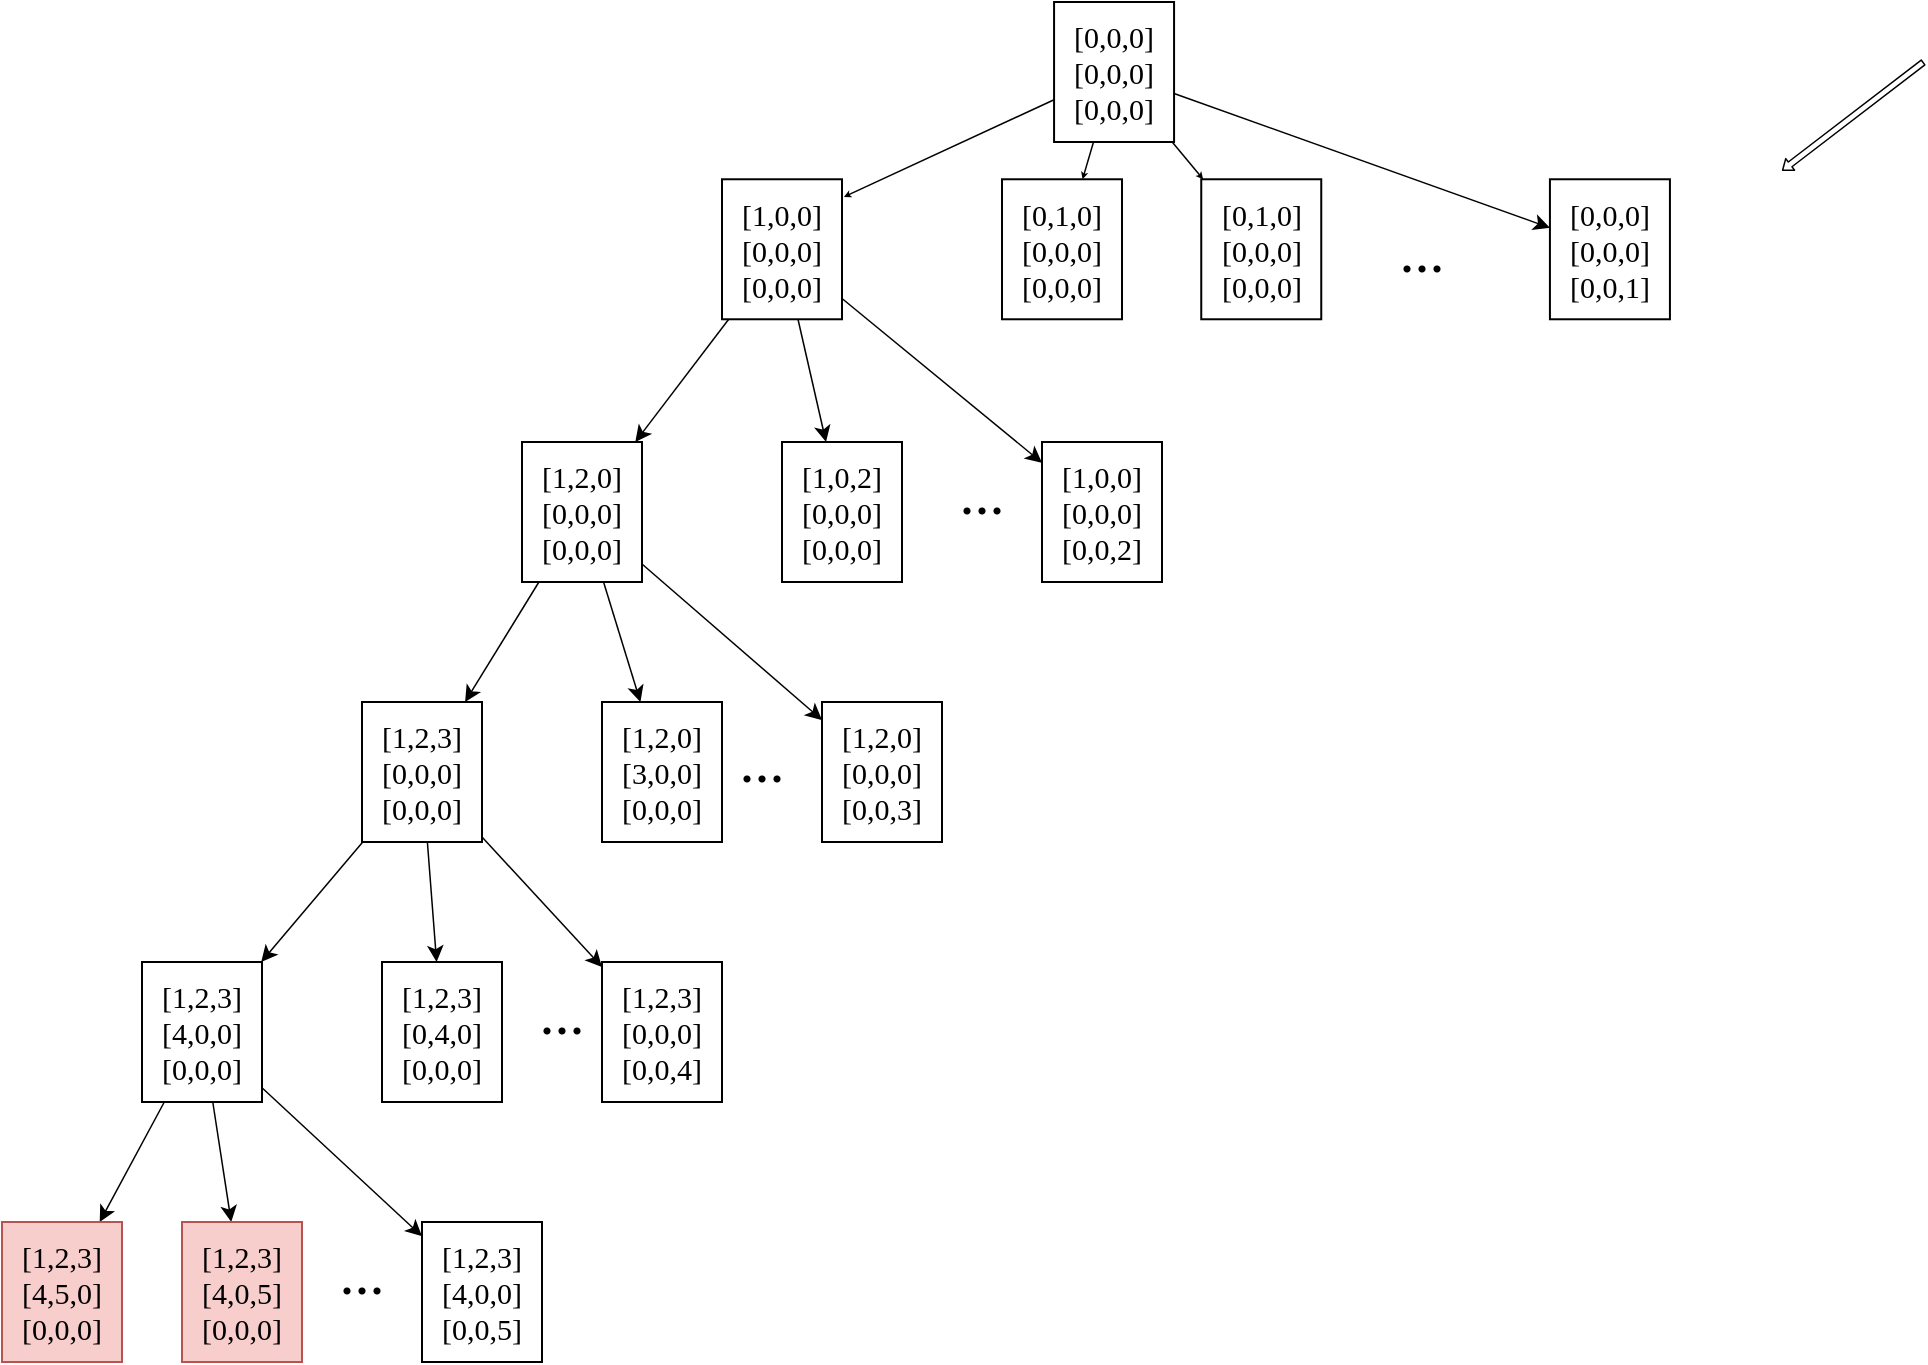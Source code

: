 <mxfile version="21.6.8" type="device">
  <diagram name="Page-1" id="Y4uiyYiFn9qZ3ZojbBKU">
    <mxGraphModel dx="1270" dy="747" grid="1" gridSize="10" guides="1" tooltips="1" connect="1" arrows="1" fold="1" page="1" pageScale="1" pageWidth="1169" pageHeight="827" math="0" shadow="0">
      <root>
        <mxCell id="0" />
        <mxCell id="1" parent="0" />
        <mxCell id="3nDrO4pnCwWNOXJuBUd8-18" value="" style="rounded=1;orthogonalLoop=1;jettySize=auto;html=1;shadow=0;backgroundOutline=0;shape=flexArrow;endWidth=3.5;endSize=1.336;width=3;startWidth=20;arcSize=20;strokeWidth=0.75;fillColor=default;comic=0;" parent="1" edge="1">
          <mxGeometry relative="1" as="geometry">
            <mxPoint x="1000.818" y="60.0" as="sourcePoint" />
            <mxPoint x="929.997" y="114.32" as="targetPoint" />
          </mxGeometry>
        </mxCell>
        <mxCell id="3nDrO4pnCwWNOXJuBUd8-1" value="[0,0,0]&lt;br style=&quot;font-size: 15px;&quot;&gt;[0,0,0]&lt;br style=&quot;font-size: 15px;&quot;&gt;&lt;div style=&quot;font-size: 15px;&quot;&gt;&lt;span style=&quot;background-color: initial; font-size: 15px;&quot;&gt;[0,0,0]&lt;/span&gt;&lt;/div&gt;" style="rounded=0;whiteSpace=wrap;html=1;fontSize=15;fontFamily=Times New Roman;strokeColor=default;shadow=0;arcSize=50;backgroundOutline=0;container=0;comic=0;" parent="1" vertex="1">
          <mxGeometry x="566.036" y="30" width="60" height="70" as="geometry" />
        </mxCell>
        <mxCell id="tLWVuBAh7IST3Z_mRKRW-22" value="" style="edgeStyle=none;shape=connector;rounded=1;comic=0;orthogonalLoop=1;jettySize=auto;html=1;shadow=0;labelBackgroundColor=default;strokeColor=default;strokeWidth=0.75;fontFamily=Helvetica;fontSize=11;fontColor=default;endArrow=classic;fillColor=default;" edge="1" parent="1" source="tLWVuBAh7IST3Z_mRKRW-7" target="tLWVuBAh7IST3Z_mRKRW-21">
          <mxGeometry relative="1" as="geometry" />
        </mxCell>
        <mxCell id="tLWVuBAh7IST3Z_mRKRW-24" value="" style="edgeStyle=none;shape=connector;rounded=1;comic=0;orthogonalLoop=1;jettySize=auto;html=1;shadow=0;labelBackgroundColor=default;strokeColor=default;strokeWidth=0.75;fontFamily=Helvetica;fontSize=11;fontColor=default;endArrow=classic;fillColor=default;" edge="1" parent="1" source="tLWVuBAh7IST3Z_mRKRW-7" target="tLWVuBAh7IST3Z_mRKRW-23">
          <mxGeometry relative="1" as="geometry" />
        </mxCell>
        <mxCell id="tLWVuBAh7IST3Z_mRKRW-26" value="" style="edgeStyle=none;shape=connector;rounded=1;comic=0;orthogonalLoop=1;jettySize=auto;html=1;shadow=0;labelBackgroundColor=default;strokeColor=default;strokeWidth=0.75;fontFamily=Helvetica;fontSize=11;fontColor=default;endArrow=classic;fillColor=default;" edge="1" parent="1" source="tLWVuBAh7IST3Z_mRKRW-7" target="tLWVuBAh7IST3Z_mRKRW-25">
          <mxGeometry relative="1" as="geometry" />
        </mxCell>
        <mxCell id="tLWVuBAh7IST3Z_mRKRW-7" value="[1,0,0]&lt;br style=&quot;font-size: 15px;&quot;&gt;[0,0,0]&lt;br style=&quot;font-size: 15px;&quot;&gt;&lt;div style=&quot;font-size: 15px;&quot;&gt;&lt;span style=&quot;background-color: initial; font-size: 15px;&quot;&gt;[0,0,0]&lt;/span&gt;&lt;/div&gt;" style="rounded=0;whiteSpace=wrap;html=1;fontSize=15;fontFamily=Times New Roman;strokeColor=default;shadow=0;arcSize=50;backgroundOutline=0;container=0;comic=0;" vertex="1" parent="1">
          <mxGeometry x="400" y="118.636" width="60" height="70" as="geometry" />
        </mxCell>
        <mxCell id="tLWVuBAh7IST3Z_mRKRW-8" value="" style="rounded=1;orthogonalLoop=1;jettySize=auto;html=1;shadow=0;endSize=1.336;arcSize=20;strokeWidth=0.75;fillColor=default;comic=0;startWidth=20;endWidth=5;entryX=1.016;entryY=0.126;entryDx=0;entryDy=0;entryPerimeter=0;fontSize=15;" edge="1" parent="1" source="3nDrO4pnCwWNOXJuBUd8-1" target="tLWVuBAh7IST3Z_mRKRW-7">
          <mxGeometry relative="1" as="geometry" />
        </mxCell>
        <mxCell id="tLWVuBAh7IST3Z_mRKRW-9" value="[0,1,0]&lt;br style=&quot;font-size: 15px;&quot;&gt;[0,0,0]&lt;br style=&quot;font-size: 15px;&quot;&gt;&lt;div style=&quot;font-size: 15px;&quot;&gt;&lt;span style=&quot;background-color: initial; font-size: 15px;&quot;&gt;[0,0,0]&lt;/span&gt;&lt;/div&gt;" style="rounded=0;whiteSpace=wrap;html=1;fontSize=15;fontFamily=Times New Roman;strokeColor=default;shadow=0;arcSize=50;backgroundOutline=0;container=0;comic=0;" vertex="1" parent="1">
          <mxGeometry x="540.003" y="118.636" width="60" height="70" as="geometry" />
        </mxCell>
        <mxCell id="tLWVuBAh7IST3Z_mRKRW-10" value="" style="rounded=1;orthogonalLoop=1;jettySize=auto;html=1;shadow=0;endSize=1.336;arcSize=20;strokeWidth=0.75;fillColor=default;comic=0;startWidth=20;endWidth=5;fontSize=15;" edge="1" parent="1" source="3nDrO4pnCwWNOXJuBUd8-1" target="tLWVuBAh7IST3Z_mRKRW-9">
          <mxGeometry relative="1" as="geometry" />
        </mxCell>
        <mxCell id="tLWVuBAh7IST3Z_mRKRW-11" value="[0,1,0]&lt;br style=&quot;font-size: 15px;&quot;&gt;[0,0,0]&lt;br style=&quot;font-size: 15px;&quot;&gt;&lt;div style=&quot;font-size: 15px;&quot;&gt;&lt;span style=&quot;background-color: initial; font-size: 15px;&quot;&gt;[0,0,0]&lt;/span&gt;&lt;/div&gt;" style="rounded=0;whiteSpace=wrap;html=1;fontSize=15;fontFamily=Times New Roman;strokeColor=default;shadow=0;arcSize=50;backgroundOutline=0;container=0;comic=0;" vertex="1" parent="1">
          <mxGeometry x="639.625" y="118.636" width="60" height="70" as="geometry" />
        </mxCell>
        <mxCell id="tLWVuBAh7IST3Z_mRKRW-12" value="" style="rounded=1;orthogonalLoop=1;jettySize=auto;html=1;shadow=0;endSize=1.336;arcSize=20;strokeWidth=0.75;fillColor=default;comic=0;startWidth=20;endWidth=5;fontSize=15;" edge="1" parent="1" source="3nDrO4pnCwWNOXJuBUd8-1" target="tLWVuBAh7IST3Z_mRKRW-11">
          <mxGeometry relative="1" as="geometry" />
        </mxCell>
        <mxCell id="tLWVuBAh7IST3Z_mRKRW-13" value="[0,0,0]&lt;br style=&quot;font-size: 15px;&quot;&gt;[0,0,0]&lt;br style=&quot;font-size: 15px;&quot;&gt;&lt;div style=&quot;font-size: 15px;&quot;&gt;&lt;span style=&quot;background-color: initial; font-size: 15px;&quot;&gt;[0,0,1]&lt;/span&gt;&lt;/div&gt;" style="rounded=0;whiteSpace=wrap;html=1;fontSize=15;fontFamily=Times New Roman;strokeColor=default;shadow=0;arcSize=50;backgroundOutline=0;container=0;comic=0;" vertex="1" parent="1">
          <mxGeometry x="813.965" y="118.636" width="60" height="70" as="geometry" />
        </mxCell>
        <mxCell id="tLWVuBAh7IST3Z_mRKRW-14" value="" style="rounded=1;orthogonalLoop=1;jettySize=auto;html=1;shadow=0;arcSize=20;strokeWidth=0.75;fillColor=default;comic=0;startWidth=20;endWidth=5;fontSize=15;" edge="1" parent="1" source="3nDrO4pnCwWNOXJuBUd8-1" target="tLWVuBAh7IST3Z_mRKRW-13">
          <mxGeometry relative="1" as="geometry" />
        </mxCell>
        <mxCell id="tLWVuBAh7IST3Z_mRKRW-30" value="" style="edgeStyle=none;shape=connector;rounded=1;comic=0;orthogonalLoop=1;jettySize=auto;html=1;shadow=0;labelBackgroundColor=default;strokeColor=default;strokeWidth=0.75;fontFamily=Helvetica;fontSize=11;fontColor=default;endArrow=classic;fillColor=default;" edge="1" parent="1" source="tLWVuBAh7IST3Z_mRKRW-21" target="tLWVuBAh7IST3Z_mRKRW-29">
          <mxGeometry relative="1" as="geometry" />
        </mxCell>
        <mxCell id="tLWVuBAh7IST3Z_mRKRW-33" value="" style="edgeStyle=none;shape=connector;rounded=1;comic=0;orthogonalLoop=1;jettySize=auto;html=1;shadow=0;labelBackgroundColor=default;strokeColor=default;strokeWidth=0.75;fontFamily=Helvetica;fontSize=11;fontColor=default;endArrow=classic;fillColor=default;" edge="1" parent="1" source="tLWVuBAh7IST3Z_mRKRW-21" target="tLWVuBAh7IST3Z_mRKRW-32">
          <mxGeometry relative="1" as="geometry" />
        </mxCell>
        <mxCell id="tLWVuBAh7IST3Z_mRKRW-35" value="" style="edgeStyle=none;shape=connector;rounded=1;comic=0;orthogonalLoop=1;jettySize=auto;html=1;shadow=0;labelBackgroundColor=default;strokeColor=default;strokeWidth=0.75;fontFamily=Helvetica;fontSize=11;fontColor=default;endArrow=classic;fillColor=default;" edge="1" parent="1" source="tLWVuBAh7IST3Z_mRKRW-21" target="tLWVuBAh7IST3Z_mRKRW-34">
          <mxGeometry relative="1" as="geometry" />
        </mxCell>
        <mxCell id="tLWVuBAh7IST3Z_mRKRW-21" value="[1,2,0]&lt;br style=&quot;font-size: 15px;&quot;&gt;[0,0,0]&lt;br style=&quot;font-size: 15px;&quot;&gt;&lt;div style=&quot;font-size: 15px;&quot;&gt;&lt;span style=&quot;background-color: initial; font-size: 15px;&quot;&gt;[0,0,0]&lt;/span&gt;&lt;/div&gt;" style="rounded=0;whiteSpace=wrap;html=1;fontSize=15;fontFamily=Times New Roman;strokeColor=default;shadow=0;arcSize=50;backgroundOutline=0;container=0;comic=0;fontColor=default;" vertex="1" parent="1">
          <mxGeometry x="300" y="250" width="60" height="70" as="geometry" />
        </mxCell>
        <mxCell id="tLWVuBAh7IST3Z_mRKRW-23" value="[1,0,2]&lt;br style=&quot;font-size: 15px;&quot;&gt;[0,0,0]&lt;br style=&quot;font-size: 15px;&quot;&gt;&lt;div style=&quot;font-size: 15px;&quot;&gt;&lt;span style=&quot;background-color: initial; font-size: 15px;&quot;&gt;[0,0,0]&lt;/span&gt;&lt;/div&gt;" style="rounded=0;whiteSpace=wrap;html=1;fontSize=15;fontFamily=Times New Roman;strokeColor=default;shadow=0;arcSize=50;backgroundOutline=0;container=0;comic=0;fontColor=default;" vertex="1" parent="1">
          <mxGeometry x="430" y="250" width="60" height="70" as="geometry" />
        </mxCell>
        <mxCell id="tLWVuBAh7IST3Z_mRKRW-25" value="[1,0,0]&lt;br style=&quot;font-size: 15px;&quot;&gt;[0,0,0]&lt;br style=&quot;font-size: 15px;&quot;&gt;&lt;div style=&quot;font-size: 15px;&quot;&gt;&lt;span style=&quot;background-color: initial; font-size: 15px;&quot;&gt;[0,0,2]&lt;/span&gt;&lt;/div&gt;" style="rounded=0;whiteSpace=wrap;html=1;fontSize=15;fontFamily=Times New Roman;strokeColor=default;shadow=0;arcSize=50;backgroundOutline=0;container=0;comic=0;fontColor=default;" vertex="1" parent="1">
          <mxGeometry x="560" y="250" width="60" height="70" as="geometry" />
        </mxCell>
        <mxCell id="tLWVuBAh7IST3Z_mRKRW-27" value="&lt;font face=&quot;Verdana&quot; style=&quot;font-size: 30px;&quot;&gt;...&lt;/font&gt;" style="text;strokeColor=none;align=center;fillColor=none;html=1;verticalAlign=middle;whiteSpace=wrap;rounded=0;fontSize=11;fontFamily=Helvetica;fontColor=default;" vertex="1" parent="1">
          <mxGeometry x="720" y="138.64" width="60" height="30" as="geometry" />
        </mxCell>
        <mxCell id="tLWVuBAh7IST3Z_mRKRW-28" value="&lt;font face=&quot;Verdana&quot; style=&quot;font-size: 30px;&quot;&gt;...&lt;/font&gt;" style="text;strokeColor=none;align=center;fillColor=none;html=1;verticalAlign=middle;whiteSpace=wrap;rounded=0;fontSize=11;fontFamily=Helvetica;fontColor=default;" vertex="1" parent="1">
          <mxGeometry x="500" y="260" width="60" height="30" as="geometry" />
        </mxCell>
        <mxCell id="tLWVuBAh7IST3Z_mRKRW-38" value="" style="edgeStyle=none;shape=connector;rounded=1;comic=0;orthogonalLoop=1;jettySize=auto;html=1;shadow=0;labelBackgroundColor=default;strokeColor=default;strokeWidth=0.75;fontFamily=Helvetica;fontSize=11;fontColor=default;endArrow=classic;fillColor=default;" edge="1" parent="1" source="tLWVuBAh7IST3Z_mRKRW-29" target="tLWVuBAh7IST3Z_mRKRW-37">
          <mxGeometry relative="1" as="geometry" />
        </mxCell>
        <mxCell id="tLWVuBAh7IST3Z_mRKRW-40" value="" style="edgeStyle=none;shape=connector;rounded=1;comic=0;orthogonalLoop=1;jettySize=auto;html=1;shadow=0;labelBackgroundColor=default;strokeColor=default;strokeWidth=0.75;fontFamily=Helvetica;fontSize=11;fontColor=default;endArrow=classic;fillColor=default;" edge="1" parent="1" source="tLWVuBAh7IST3Z_mRKRW-29" target="tLWVuBAh7IST3Z_mRKRW-39">
          <mxGeometry relative="1" as="geometry" />
        </mxCell>
        <mxCell id="tLWVuBAh7IST3Z_mRKRW-42" value="" style="edgeStyle=none;shape=connector;rounded=1;comic=0;orthogonalLoop=1;jettySize=auto;html=1;shadow=0;labelBackgroundColor=default;strokeColor=default;strokeWidth=0.75;fontFamily=Helvetica;fontSize=11;fontColor=default;endArrow=classic;fillColor=default;" edge="1" parent="1" source="tLWVuBAh7IST3Z_mRKRW-29" target="tLWVuBAh7IST3Z_mRKRW-41">
          <mxGeometry relative="1" as="geometry" />
        </mxCell>
        <mxCell id="tLWVuBAh7IST3Z_mRKRW-29" value="[1,2,3]&lt;br style=&quot;font-size: 15px;&quot;&gt;[0,0,0]&lt;br style=&quot;font-size: 15px;&quot;&gt;&lt;div style=&quot;font-size: 15px;&quot;&gt;&lt;span style=&quot;background-color: initial; font-size: 15px;&quot;&gt;[0,0,0]&lt;/span&gt;&lt;/div&gt;" style="rounded=0;whiteSpace=wrap;html=1;fontSize=15;fontFamily=Times New Roman;strokeColor=default;shadow=0;arcSize=50;backgroundOutline=0;container=0;comic=0;fontColor=default;" vertex="1" parent="1">
          <mxGeometry x="220" y="380" width="60" height="70" as="geometry" />
        </mxCell>
        <mxCell id="tLWVuBAh7IST3Z_mRKRW-32" value="[1,2,0]&lt;br style=&quot;font-size: 15px;&quot;&gt;[3,0,0]&lt;br style=&quot;font-size: 15px;&quot;&gt;&lt;div style=&quot;font-size: 15px;&quot;&gt;&lt;span style=&quot;background-color: initial; font-size: 15px;&quot;&gt;[0,0,0]&lt;/span&gt;&lt;/div&gt;" style="rounded=0;whiteSpace=wrap;html=1;fontSize=15;fontFamily=Times New Roman;strokeColor=default;shadow=0;arcSize=50;backgroundOutline=0;container=0;comic=0;fontColor=default;" vertex="1" parent="1">
          <mxGeometry x="340" y="380" width="60" height="70" as="geometry" />
        </mxCell>
        <mxCell id="tLWVuBAh7IST3Z_mRKRW-34" value="[1,2,0]&lt;br style=&quot;font-size: 15px;&quot;&gt;[0,0,0]&lt;br style=&quot;font-size: 15px;&quot;&gt;&lt;div style=&quot;font-size: 15px;&quot;&gt;&lt;span style=&quot;background-color: initial; font-size: 15px;&quot;&gt;[0,0,3]&lt;/span&gt;&lt;/div&gt;" style="rounded=0;whiteSpace=wrap;html=1;fontSize=15;fontFamily=Times New Roman;strokeColor=default;shadow=0;arcSize=50;backgroundOutline=0;container=0;comic=0;fontColor=default;" vertex="1" parent="1">
          <mxGeometry x="450" y="380" width="60" height="70" as="geometry" />
        </mxCell>
        <mxCell id="tLWVuBAh7IST3Z_mRKRW-36" value="&lt;font face=&quot;Verdana&quot; style=&quot;font-size: 30px;&quot;&gt;...&lt;/font&gt;" style="text;strokeColor=none;align=center;fillColor=none;html=1;verticalAlign=middle;whiteSpace=wrap;rounded=0;fontSize=11;fontFamily=Helvetica;fontColor=default;" vertex="1" parent="1">
          <mxGeometry x="390" y="394" width="60" height="30" as="geometry" />
        </mxCell>
        <mxCell id="tLWVuBAh7IST3Z_mRKRW-46" value="" style="edgeStyle=none;shape=connector;rounded=1;comic=0;orthogonalLoop=1;jettySize=auto;html=1;shadow=0;labelBackgroundColor=default;strokeColor=default;strokeWidth=0.75;fontFamily=Helvetica;fontSize=11;fontColor=default;endArrow=classic;fillColor=default;" edge="1" parent="1" source="tLWVuBAh7IST3Z_mRKRW-37" target="tLWVuBAh7IST3Z_mRKRW-45">
          <mxGeometry relative="1" as="geometry" />
        </mxCell>
        <mxCell id="tLWVuBAh7IST3Z_mRKRW-48" value="" style="edgeStyle=none;shape=connector;rounded=1;comic=0;orthogonalLoop=1;jettySize=auto;html=1;shadow=0;labelBackgroundColor=default;strokeColor=default;strokeWidth=0.75;fontFamily=Helvetica;fontSize=11;fontColor=default;endArrow=classic;fillColor=default;" edge="1" parent="1" source="tLWVuBAh7IST3Z_mRKRW-37" target="tLWVuBAh7IST3Z_mRKRW-47">
          <mxGeometry relative="1" as="geometry" />
        </mxCell>
        <mxCell id="tLWVuBAh7IST3Z_mRKRW-50" value="" style="edgeStyle=none;shape=connector;rounded=1;comic=0;orthogonalLoop=1;jettySize=auto;html=1;shadow=0;labelBackgroundColor=default;strokeColor=default;strokeWidth=0.75;fontFamily=Helvetica;fontSize=11;fontColor=default;endArrow=classic;fillColor=default;" edge="1" parent="1" source="tLWVuBAh7IST3Z_mRKRW-37" target="tLWVuBAh7IST3Z_mRKRW-49">
          <mxGeometry relative="1" as="geometry" />
        </mxCell>
        <mxCell id="tLWVuBAh7IST3Z_mRKRW-37" value="[1,2,3]&lt;br style=&quot;font-size: 15px;&quot;&gt;[4,0,0]&lt;br style=&quot;font-size: 15px;&quot;&gt;&lt;div style=&quot;font-size: 15px;&quot;&gt;&lt;span style=&quot;background-color: initial; font-size: 15px;&quot;&gt;[0,0,0]&lt;/span&gt;&lt;/div&gt;" style="rounded=0;whiteSpace=wrap;html=1;fontSize=15;fontFamily=Times New Roman;strokeColor=default;shadow=0;arcSize=50;backgroundOutline=0;container=0;comic=0;fontColor=default;" vertex="1" parent="1">
          <mxGeometry x="110" y="510" width="60" height="70" as="geometry" />
        </mxCell>
        <mxCell id="tLWVuBAh7IST3Z_mRKRW-39" value="[1,2,3]&lt;br style=&quot;font-size: 15px;&quot;&gt;[0,4,0]&lt;br style=&quot;font-size: 15px;&quot;&gt;&lt;div style=&quot;font-size: 15px;&quot;&gt;&lt;span style=&quot;background-color: initial; font-size: 15px;&quot;&gt;[0,0,0]&lt;/span&gt;&lt;/div&gt;" style="rounded=0;whiteSpace=wrap;html=1;fontSize=15;fontFamily=Times New Roman;strokeColor=default;shadow=0;arcSize=50;backgroundOutline=0;container=0;comic=0;fontColor=default;" vertex="1" parent="1">
          <mxGeometry x="230" y="510" width="60" height="70" as="geometry" />
        </mxCell>
        <mxCell id="tLWVuBAh7IST3Z_mRKRW-41" value="[1,2,3]&lt;br style=&quot;font-size: 15px;&quot;&gt;[0,0,0]&lt;br style=&quot;font-size: 15px;&quot;&gt;&lt;div style=&quot;font-size: 15px;&quot;&gt;&lt;span style=&quot;background-color: initial; font-size: 15px;&quot;&gt;[0,0,4]&lt;/span&gt;&lt;/div&gt;" style="rounded=0;whiteSpace=wrap;html=1;fontSize=15;fontFamily=Times New Roman;strokeColor=default;shadow=0;arcSize=50;backgroundOutline=0;container=0;comic=0;fontColor=default;" vertex="1" parent="1">
          <mxGeometry x="340" y="510" width="60" height="70" as="geometry" />
        </mxCell>
        <mxCell id="tLWVuBAh7IST3Z_mRKRW-43" value="&lt;font face=&quot;Verdana&quot; style=&quot;font-size: 30px;&quot;&gt;...&lt;/font&gt;" style="text;strokeColor=none;align=center;fillColor=none;html=1;verticalAlign=middle;whiteSpace=wrap;rounded=0;fontSize=11;fontFamily=Helvetica;fontColor=default;" vertex="1" parent="1">
          <mxGeometry x="290" y="520" width="60" height="30" as="geometry" />
        </mxCell>
        <mxCell id="tLWVuBAh7IST3Z_mRKRW-45" value="[1,2,3]&lt;br style=&quot;font-size: 15px;&quot;&gt;[4,5,0]&lt;br style=&quot;font-size: 15px;&quot;&gt;&lt;div style=&quot;font-size: 15px;&quot;&gt;&lt;span style=&quot;background-color: initial; font-size: 15px;&quot;&gt;[0,0,0]&lt;/span&gt;&lt;/div&gt;" style="rounded=0;whiteSpace=wrap;html=1;fontSize=15;fontFamily=Times New Roman;strokeColor=#b85450;shadow=0;arcSize=50;backgroundOutline=0;container=0;comic=0;fillColor=#f8cecc;" vertex="1" parent="1">
          <mxGeometry x="40" y="640" width="60" height="70" as="geometry" />
        </mxCell>
        <mxCell id="tLWVuBAh7IST3Z_mRKRW-47" value="[1,2,3]&lt;br style=&quot;font-size: 15px;&quot;&gt;[4,0,5]&lt;br style=&quot;font-size: 15px;&quot;&gt;&lt;div style=&quot;font-size: 15px;&quot;&gt;&lt;span style=&quot;background-color: initial; font-size: 15px;&quot;&gt;[0,0,0]&lt;/span&gt;&lt;/div&gt;" style="rounded=0;whiteSpace=wrap;html=1;fontSize=15;fontFamily=Times New Roman;strokeColor=#b85450;shadow=0;arcSize=50;backgroundOutline=0;container=0;comic=0;fillColor=#f8cecc;" vertex="1" parent="1">
          <mxGeometry x="130" y="640" width="60" height="70" as="geometry" />
        </mxCell>
        <mxCell id="tLWVuBAh7IST3Z_mRKRW-49" value="[1,2,3]&lt;br style=&quot;font-size: 15px;&quot;&gt;[4,0,0]&lt;br style=&quot;font-size: 15px;&quot;&gt;&lt;div style=&quot;font-size: 15px;&quot;&gt;&lt;span style=&quot;background-color: initial; font-size: 15px;&quot;&gt;[0,0,5]&lt;/span&gt;&lt;/div&gt;" style="rounded=0;whiteSpace=wrap;html=1;fontSize=15;fontFamily=Times New Roman;strokeColor=default;shadow=0;arcSize=50;backgroundOutline=0;container=0;comic=0;fontColor=default;" vertex="1" parent="1">
          <mxGeometry x="250" y="640" width="60" height="70" as="geometry" />
        </mxCell>
        <mxCell id="tLWVuBAh7IST3Z_mRKRW-51" value="&lt;font face=&quot;Verdana&quot; style=&quot;font-size: 30px;&quot;&gt;...&lt;/font&gt;" style="text;strokeColor=none;align=center;fillColor=none;html=1;verticalAlign=middle;whiteSpace=wrap;rounded=0;fontSize=11;fontFamily=Helvetica;fontColor=default;" vertex="1" parent="1">
          <mxGeometry x="190" y="650" width="60" height="30" as="geometry" />
        </mxCell>
      </root>
    </mxGraphModel>
  </diagram>
</mxfile>
